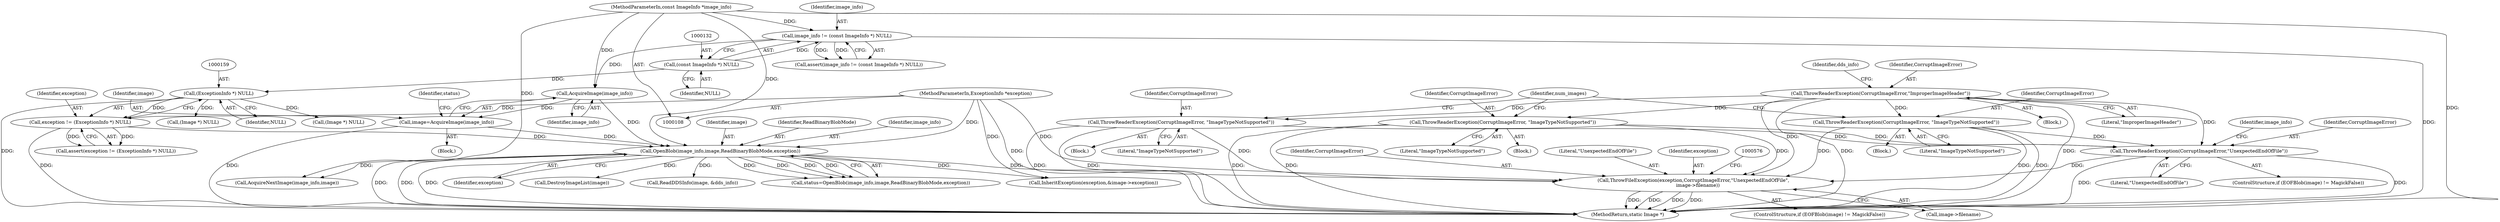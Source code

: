 digraph "0_ImageMagick_504ada82b6fa38a30c846c1c29116af7290decb2@pointer" {
"1000568" [label="(Call,ThrowFileException(exception,CorruptImageError,\"UnexpectedEndOfFile\",\n      image->filename))"];
"1000173" [label="(Call,OpenBlob(image_info,image,ReadBinaryBlobMode,exception))"];
"1000169" [label="(Call,AcquireImage(image_info))"];
"1000129" [label="(Call,image_info != (const ImageInfo *) NULL)"];
"1000109" [label="(MethodParameterIn,const ImageInfo *image_info)"];
"1000131" [label="(Call,(const ImageInfo *) NULL)"];
"1000167" [label="(Call,image=AcquireImage(image_info))"];
"1000156" [label="(Call,exception != (ExceptionInfo *) NULL)"];
"1000110" [label="(MethodParameterIn,ExceptionInfo *exception)"];
"1000158" [label="(Call,(ExceptionInfo *) NULL)"];
"1000355" [label="(Call,ThrowReaderException(CorruptImageError, \"ImageTypeNotSupported\"))"];
"1000199" [label="(Call,ThrowReaderException(CorruptImageError,\"ImproperImageHeader\"))"];
"1000360" [label="(Call,ThrowReaderException(CorruptImageError, \"ImageTypeNotSupported\"))"];
"1000289" [label="(Call,ThrowReaderException(CorruptImageError, \"ImageTypeNotSupported\"))"];
"1000447" [label="(Call,ThrowReaderException(CorruptImageError,\"UnexpectedEndOfFile\"))"];
"1000175" [label="(Identifier,image)"];
"1000157" [label="(Identifier,exception)"];
"1000354" [label="(Block,)"];
"1000362" [label="(Literal,\"ImageTypeNotSupported\")"];
"1000449" [label="(Literal,\"UnexpectedEndOfFile\")"];
"1000563" [label="(ControlStructure,if (EOFBlob(image) != MagickFalse))"];
"1000457" [label="(Call,(Image *) NULL)"];
"1000200" [label="(Identifier,CorruptImageError)"];
"1000110" [label="(MethodParameterIn,ExceptionInfo *exception)"];
"1000156" [label="(Call,exception != (ExceptionInfo *) NULL)"];
"1000570" [label="(Identifier,CorruptImageError)"];
"1000168" [label="(Identifier,image)"];
"1000173" [label="(Call,OpenBlob(image_info,image,ReadBinaryBlobMode,exception))"];
"1000155" [label="(Call,assert(exception != (ExceptionInfo *) NULL))"];
"1000170" [label="(Identifier,image_info)"];
"1000359" [label="(Block,)"];
"1000129" [label="(Call,image_info != (const ImageInfo *) NULL)"];
"1000176" [label="(Identifier,ReadBinaryBlobMode)"];
"1000572" [label="(Call,image->filename)"];
"1000447" [label="(Call,ThrowReaderException(CorruptImageError,\"UnexpectedEndOfFile\"))"];
"1000177" [label="(Identifier,exception)"];
"1000571" [label="(Literal,\"UnexpectedEndOfFile\")"];
"1000111" [label="(Block,)"];
"1000174" [label="(Identifier,image_info)"];
"1000355" [label="(Call,ThrowReaderException(CorruptImageError, \"ImageTypeNotSupported\"))"];
"1000169" [label="(Call,AcquireImage(image_info))"];
"1000160" [label="(Identifier,NULL)"];
"1000357" [label="(Literal,\"ImageTypeNotSupported\")"];
"1000356" [label="(Identifier,CorruptImageError)"];
"1000185" [label="(Call,DestroyImageList(image))"];
"1000131" [label="(Call,(const ImageInfo *) NULL)"];
"1000290" [label="(Identifier,CorruptImageError)"];
"1000198" [label="(Block,)"];
"1000133" [label="(Identifier,NULL)"];
"1000442" [label="(ControlStructure,if (EOFBlob(image) != MagickFalse))"];
"1000193" [label="(Call,ReadDDSInfo(image, &dds_info))"];
"1000450" [label="(Call,AcquireNextImage(image_info,image))"];
"1000128" [label="(Call,assert(image_info != (const ImageInfo *) NULL))"];
"1000364" [label="(Identifier,num_images)"];
"1000448" [label="(Identifier,CorruptImageError)"];
"1000582" [label="(MethodReturn,static Image *)"];
"1000199" [label="(Call,ThrowReaderException(CorruptImageError,\"ImproperImageHeader\"))"];
"1000201" [label="(Literal,\"ImproperImageHeader\")"];
"1000158" [label="(Call,(ExceptionInfo *) NULL)"];
"1000167" [label="(Call,image=AcquireImage(image_info))"];
"1000360" [label="(Call,ThrowReaderException(CorruptImageError, \"ImageTypeNotSupported\"))"];
"1000535" [label="(Call,InheritException(exception,&image->exception))"];
"1000288" [label="(Block,)"];
"1000289" [label="(Call,ThrowReaderException(CorruptImageError, \"ImageTypeNotSupported\"))"];
"1000171" [label="(Call,status=OpenBlob(image_info,image,ReadBinaryBlobMode,exception))"];
"1000188" [label="(Call,(Image *) NULL)"];
"1000130" [label="(Identifier,image_info)"];
"1000451" [label="(Identifier,image_info)"];
"1000109" [label="(MethodParameterIn,const ImageInfo *image_info)"];
"1000361" [label="(Identifier,CorruptImageError)"];
"1000291" [label="(Literal,\"ImageTypeNotSupported\")"];
"1000568" [label="(Call,ThrowFileException(exception,CorruptImageError,\"UnexpectedEndOfFile\",\n      image->filename))"];
"1000569" [label="(Identifier,exception)"];
"1000205" [label="(Identifier,dds_info)"];
"1000172" [label="(Identifier,status)"];
"1000568" -> "1000563"  [label="AST: "];
"1000568" -> "1000572"  [label="CFG: "];
"1000569" -> "1000568"  [label="AST: "];
"1000570" -> "1000568"  [label="AST: "];
"1000571" -> "1000568"  [label="AST: "];
"1000572" -> "1000568"  [label="AST: "];
"1000576" -> "1000568"  [label="CFG: "];
"1000568" -> "1000582"  [label="DDG: "];
"1000568" -> "1000582"  [label="DDG: "];
"1000568" -> "1000582"  [label="DDG: "];
"1000568" -> "1000582"  [label="DDG: "];
"1000173" -> "1000568"  [label="DDG: "];
"1000110" -> "1000568"  [label="DDG: "];
"1000355" -> "1000568"  [label="DDG: "];
"1000360" -> "1000568"  [label="DDG: "];
"1000289" -> "1000568"  [label="DDG: "];
"1000199" -> "1000568"  [label="DDG: "];
"1000447" -> "1000568"  [label="DDG: "];
"1000173" -> "1000171"  [label="AST: "];
"1000173" -> "1000177"  [label="CFG: "];
"1000174" -> "1000173"  [label="AST: "];
"1000175" -> "1000173"  [label="AST: "];
"1000176" -> "1000173"  [label="AST: "];
"1000177" -> "1000173"  [label="AST: "];
"1000171" -> "1000173"  [label="CFG: "];
"1000173" -> "1000582"  [label="DDG: "];
"1000173" -> "1000582"  [label="DDG: "];
"1000173" -> "1000582"  [label="DDG: "];
"1000173" -> "1000171"  [label="DDG: "];
"1000173" -> "1000171"  [label="DDG: "];
"1000173" -> "1000171"  [label="DDG: "];
"1000173" -> "1000171"  [label="DDG: "];
"1000169" -> "1000173"  [label="DDG: "];
"1000109" -> "1000173"  [label="DDG: "];
"1000167" -> "1000173"  [label="DDG: "];
"1000156" -> "1000173"  [label="DDG: "];
"1000110" -> "1000173"  [label="DDG: "];
"1000173" -> "1000185"  [label="DDG: "];
"1000173" -> "1000193"  [label="DDG: "];
"1000173" -> "1000450"  [label="DDG: "];
"1000173" -> "1000535"  [label="DDG: "];
"1000169" -> "1000167"  [label="AST: "];
"1000169" -> "1000170"  [label="CFG: "];
"1000170" -> "1000169"  [label="AST: "];
"1000167" -> "1000169"  [label="CFG: "];
"1000169" -> "1000167"  [label="DDG: "];
"1000129" -> "1000169"  [label="DDG: "];
"1000109" -> "1000169"  [label="DDG: "];
"1000129" -> "1000128"  [label="AST: "];
"1000129" -> "1000131"  [label="CFG: "];
"1000130" -> "1000129"  [label="AST: "];
"1000131" -> "1000129"  [label="AST: "];
"1000128" -> "1000129"  [label="CFG: "];
"1000129" -> "1000582"  [label="DDG: "];
"1000129" -> "1000128"  [label="DDG: "];
"1000129" -> "1000128"  [label="DDG: "];
"1000109" -> "1000129"  [label="DDG: "];
"1000131" -> "1000129"  [label="DDG: "];
"1000109" -> "1000108"  [label="AST: "];
"1000109" -> "1000582"  [label="DDG: "];
"1000109" -> "1000450"  [label="DDG: "];
"1000131" -> "1000133"  [label="CFG: "];
"1000132" -> "1000131"  [label="AST: "];
"1000133" -> "1000131"  [label="AST: "];
"1000131" -> "1000158"  [label="DDG: "];
"1000167" -> "1000111"  [label="AST: "];
"1000168" -> "1000167"  [label="AST: "];
"1000172" -> "1000167"  [label="CFG: "];
"1000167" -> "1000582"  [label="DDG: "];
"1000156" -> "1000155"  [label="AST: "];
"1000156" -> "1000158"  [label="CFG: "];
"1000157" -> "1000156"  [label="AST: "];
"1000158" -> "1000156"  [label="AST: "];
"1000155" -> "1000156"  [label="CFG: "];
"1000156" -> "1000582"  [label="DDG: "];
"1000156" -> "1000155"  [label="DDG: "];
"1000156" -> "1000155"  [label="DDG: "];
"1000110" -> "1000156"  [label="DDG: "];
"1000158" -> "1000156"  [label="DDG: "];
"1000110" -> "1000108"  [label="AST: "];
"1000110" -> "1000582"  [label="DDG: "];
"1000110" -> "1000535"  [label="DDG: "];
"1000158" -> "1000160"  [label="CFG: "];
"1000159" -> "1000158"  [label="AST: "];
"1000160" -> "1000158"  [label="AST: "];
"1000158" -> "1000582"  [label="DDG: "];
"1000158" -> "1000188"  [label="DDG: "];
"1000158" -> "1000457"  [label="DDG: "];
"1000355" -> "1000354"  [label="AST: "];
"1000355" -> "1000357"  [label="CFG: "];
"1000356" -> "1000355"  [label="AST: "];
"1000357" -> "1000355"  [label="AST: "];
"1000364" -> "1000355"  [label="CFG: "];
"1000355" -> "1000582"  [label="DDG: "];
"1000355" -> "1000582"  [label="DDG: "];
"1000199" -> "1000355"  [label="DDG: "];
"1000355" -> "1000447"  [label="DDG: "];
"1000199" -> "1000198"  [label="AST: "];
"1000199" -> "1000201"  [label="CFG: "];
"1000200" -> "1000199"  [label="AST: "];
"1000201" -> "1000199"  [label="AST: "];
"1000205" -> "1000199"  [label="CFG: "];
"1000199" -> "1000582"  [label="DDG: "];
"1000199" -> "1000582"  [label="DDG: "];
"1000199" -> "1000289"  [label="DDG: "];
"1000199" -> "1000360"  [label="DDG: "];
"1000199" -> "1000447"  [label="DDG: "];
"1000360" -> "1000359"  [label="AST: "];
"1000360" -> "1000362"  [label="CFG: "];
"1000361" -> "1000360"  [label="AST: "];
"1000362" -> "1000360"  [label="AST: "];
"1000364" -> "1000360"  [label="CFG: "];
"1000360" -> "1000582"  [label="DDG: "];
"1000360" -> "1000582"  [label="DDG: "];
"1000360" -> "1000447"  [label="DDG: "];
"1000289" -> "1000288"  [label="AST: "];
"1000289" -> "1000291"  [label="CFG: "];
"1000290" -> "1000289"  [label="AST: "];
"1000291" -> "1000289"  [label="AST: "];
"1000364" -> "1000289"  [label="CFG: "];
"1000289" -> "1000582"  [label="DDG: "];
"1000289" -> "1000582"  [label="DDG: "];
"1000289" -> "1000447"  [label="DDG: "];
"1000447" -> "1000442"  [label="AST: "];
"1000447" -> "1000449"  [label="CFG: "];
"1000448" -> "1000447"  [label="AST: "];
"1000449" -> "1000447"  [label="AST: "];
"1000451" -> "1000447"  [label="CFG: "];
"1000447" -> "1000582"  [label="DDG: "];
"1000447" -> "1000582"  [label="DDG: "];
}
